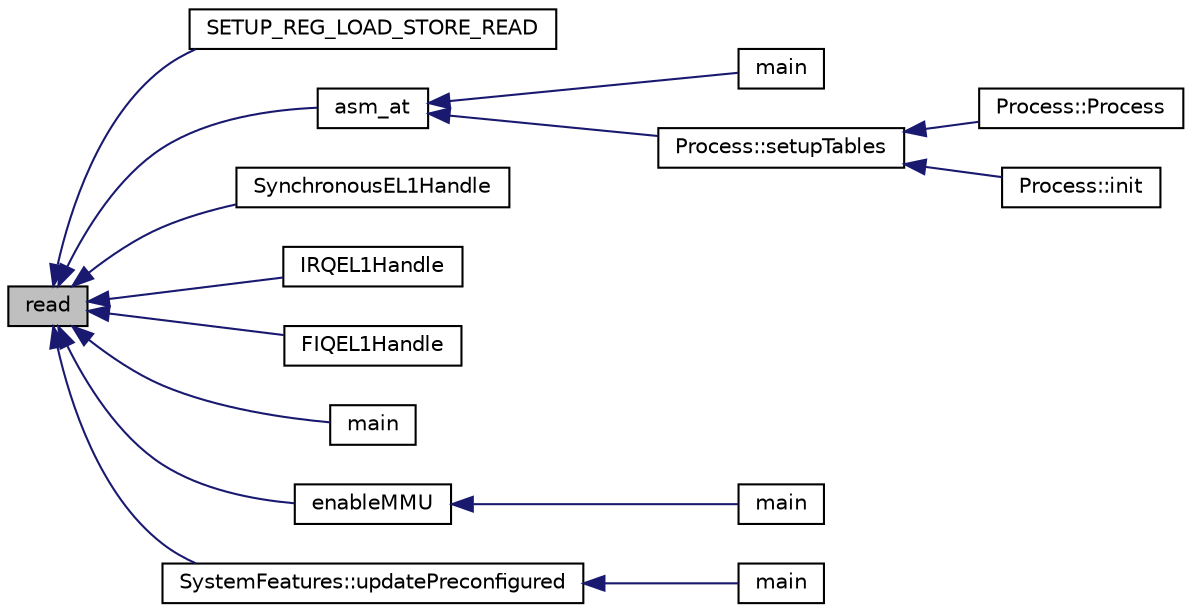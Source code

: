 digraph "read"
{
  edge [fontname="Helvetica",fontsize="10",labelfontname="Helvetica",labelfontsize="10"];
  node [fontname="Helvetica",fontsize="10",shape=record];
  rankdir="LR";
  Node6 [label="read",height=0.2,width=0.4,color="black", fillcolor="grey75", style="filled", fontcolor="black"];
  Node6 -> Node7 [dir="back",color="midnightblue",fontsize="10",style="solid",fontname="Helvetica"];
  Node7 [label="SETUP_REG_LOAD_STORE_READ",height=0.2,width=0.4,color="black", fillcolor="white", style="filled",URL="$d1/de4/general__registers_8h.html#a2fce0dcc838ea5cf30d7aa54dbb5716a"];
  Node6 -> Node8 [dir="back",color="midnightblue",fontsize="10",style="solid",fontname="Helvetica"];
  Node8 [label="asm_at",height=0.2,width=0.4,color="black", fillcolor="white", style="filled",URL="$d8/d2f/asm__instructions_8h.html#a075c935f33c05473d2ccea7c0ab949ea"];
  Node8 -> Node9 [dir="back",color="midnightblue",fontsize="10",style="solid",fontname="Helvetica"];
  Node9 [label="main",height=0.2,width=0.4,color="black", fillcolor="white", style="filled",URL="$d3/d50/main__run__user__application_8cpp.html#ae66f6b31b5ad750f1fe042a706a4e3d4"];
  Node8 -> Node10 [dir="back",color="midnightblue",fontsize="10",style="solid",fontname="Helvetica"];
  Node10 [label="Process::setupTables",height=0.2,width=0.4,color="black", fillcolor="white", style="filled",URL="$d1/d41/class_process.html#adf3b8b00204709e9246aa736768d7a32"];
  Node10 -> Node11 [dir="back",color="midnightblue",fontsize="10",style="solid",fontname="Helvetica"];
  Node11 [label="Process::Process",height=0.2,width=0.4,color="black", fillcolor="white", style="filled",URL="$d1/d41/class_process.html#a4316c43be945c03bdb0ef69fb0f5fff9"];
  Node10 -> Node12 [dir="back",color="midnightblue",fontsize="10",style="solid",fontname="Helvetica"];
  Node12 [label="Process::init",height=0.2,width=0.4,color="black", fillcolor="white", style="filled",URL="$d1/d41/class_process.html#a136865d6931c5bc599db3cf2c93f149e"];
  Node6 -> Node13 [dir="back",color="midnightblue",fontsize="10",style="solid",fontname="Helvetica"];
  Node13 [label="SynchronousEL1Handle",height=0.2,width=0.4,color="black", fillcolor="white", style="filled",URL="$dd/d12/exceptions_8cpp.html#adf8fdfc202648f336df261faf22abf24"];
  Node6 -> Node14 [dir="back",color="midnightblue",fontsize="10",style="solid",fontname="Helvetica"];
  Node14 [label="IRQEL1Handle",height=0.2,width=0.4,color="black", fillcolor="white", style="filled",URL="$dd/d12/exceptions_8cpp.html#a3cbea63ae441d4af2826e5b58956f408"];
  Node6 -> Node15 [dir="back",color="midnightblue",fontsize="10",style="solid",fontname="Helvetica"];
  Node15 [label="FIQEL1Handle",height=0.2,width=0.4,color="black", fillcolor="white", style="filled",URL="$dd/d12/exceptions_8cpp.html#a34c6f41a1a735cddfad582beba88ed49"];
  Node6 -> Node16 [dir="back",color="midnightblue",fontsize="10",style="solid",fontname="Helvetica"];
  Node16 [label="main",height=0.2,width=0.4,color="black", fillcolor="white", style="filled",URL="$d3/d1d/main__aarch64__instructions_8cpp.html#ae66f6b31b5ad750f1fe042a706a4e3d4"];
  Node6 -> Node17 [dir="back",color="midnightblue",fontsize="10",style="solid",fontname="Helvetica"];
  Node17 [label="enableMMU",height=0.2,width=0.4,color="black", fillcolor="white", style="filled",URL="$d6/d3e/main__run__kernel__application_8cpp.html#ac3fa83f06bb4c57fb33bf3e365b3a20d"];
  Node17 -> Node18 [dir="back",color="midnightblue",fontsize="10",style="solid",fontname="Helvetica"];
  Node18 [label="main",height=0.2,width=0.4,color="black", fillcolor="white", style="filled",URL="$d6/d3e/main__run__kernel__application_8cpp.html#ae66f6b31b5ad750f1fe042a706a4e3d4"];
  Node6 -> Node19 [dir="back",color="midnightblue",fontsize="10",style="solid",fontname="Helvetica"];
  Node19 [label="SystemFeatures::updatePreconfigured",height=0.2,width=0.4,color="black", fillcolor="white", style="filled",URL="$d4/df2/class_system_features.html#a3a3b82c879a037f6664bda5f36ea9c12"];
  Node19 -> Node20 [dir="back",color="midnightblue",fontsize="10",style="solid",fontname="Helvetica"];
  Node20 [label="main",height=0.2,width=0.4,color="black", fillcolor="white", style="filled",URL="$d9/d35/main__run__process_8cpp.html#ae66f6b31b5ad750f1fe042a706a4e3d4"];
}
